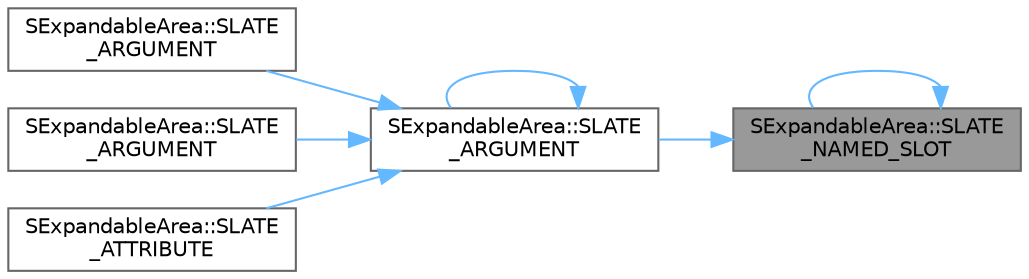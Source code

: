 digraph "SExpandableArea::SLATE_NAMED_SLOT"
{
 // INTERACTIVE_SVG=YES
 // LATEX_PDF_SIZE
  bgcolor="transparent";
  edge [fontname=Helvetica,fontsize=10,labelfontname=Helvetica,labelfontsize=10];
  node [fontname=Helvetica,fontsize=10,shape=box,height=0.2,width=0.4];
  rankdir="RL";
  Node1 [id="Node000001",label="SExpandableArea::SLATE\l_NAMED_SLOT",height=0.2,width=0.4,color="gray40", fillcolor="grey60", style="filled", fontcolor="black",tooltip="Content displayed inside the area that is expanded."];
  Node1 -> Node2 [id="edge1_Node000001_Node000002",dir="back",color="steelblue1",style="solid",tooltip=" "];
  Node2 [id="Node000002",label="SExpandableArea::SLATE\l_ARGUMENT",height=0.2,width=0.4,color="grey40", fillcolor="white", style="filled",URL="$d5/d9f/classSExpandableArea.html#a6ef5a3f662361fdbc1e355743e1aff18",tooltip="Border to use around the body."];
  Node2 -> Node3 [id="edge2_Node000002_Node000003",dir="back",color="steelblue1",style="solid",tooltip=" "];
  Node3 [id="Node000003",label="SExpandableArea::SLATE\l_ARGUMENT",height=0.2,width=0.4,color="grey40", fillcolor="white", style="filled",URL="$d5/d9f/classSExpandableArea.html#a1cbf8f5d5e4b22a85863a85595592e2b",tooltip="Whether or not the area is initially collapsed."];
  Node2 -> Node2 [id="edge3_Node000002_Node000002",dir="back",color="steelblue1",style="solid",tooltip=" "];
  Node2 -> Node4 [id="edge4_Node000002_Node000004",dir="back",color="steelblue1",style="solid",tooltip=" "];
  Node4 [id="Node000004",label="SExpandableArea::SLATE\l_ARGUMENT",height=0.2,width=0.4,color="grey40", fillcolor="white", style="filled",URL="$d5/d9f/classSExpandableArea.html#a32d61c70086c7c5ec9e2d0ee47d7364f",tooltip="The maximum height of the area."];
  Node2 -> Node5 [id="edge5_Node000002_Node000005",dir="back",color="steelblue1",style="solid",tooltip=" "];
  Node5 [id="Node000005",label="SExpandableArea::SLATE\l_ATTRIBUTE",height=0.2,width=0.4,color="grey40", fillcolor="white", style="filled",URL="$d5/d9f/classSExpandableArea.html#ad3de48bbdf60dbc23ba0222994db66d5",tooltip="Override for Cursor, so you can specify a different cursor for the header."];
  Node1 -> Node1 [id="edge6_Node000001_Node000001",dir="back",color="steelblue1",style="solid",tooltip=" "];
}
